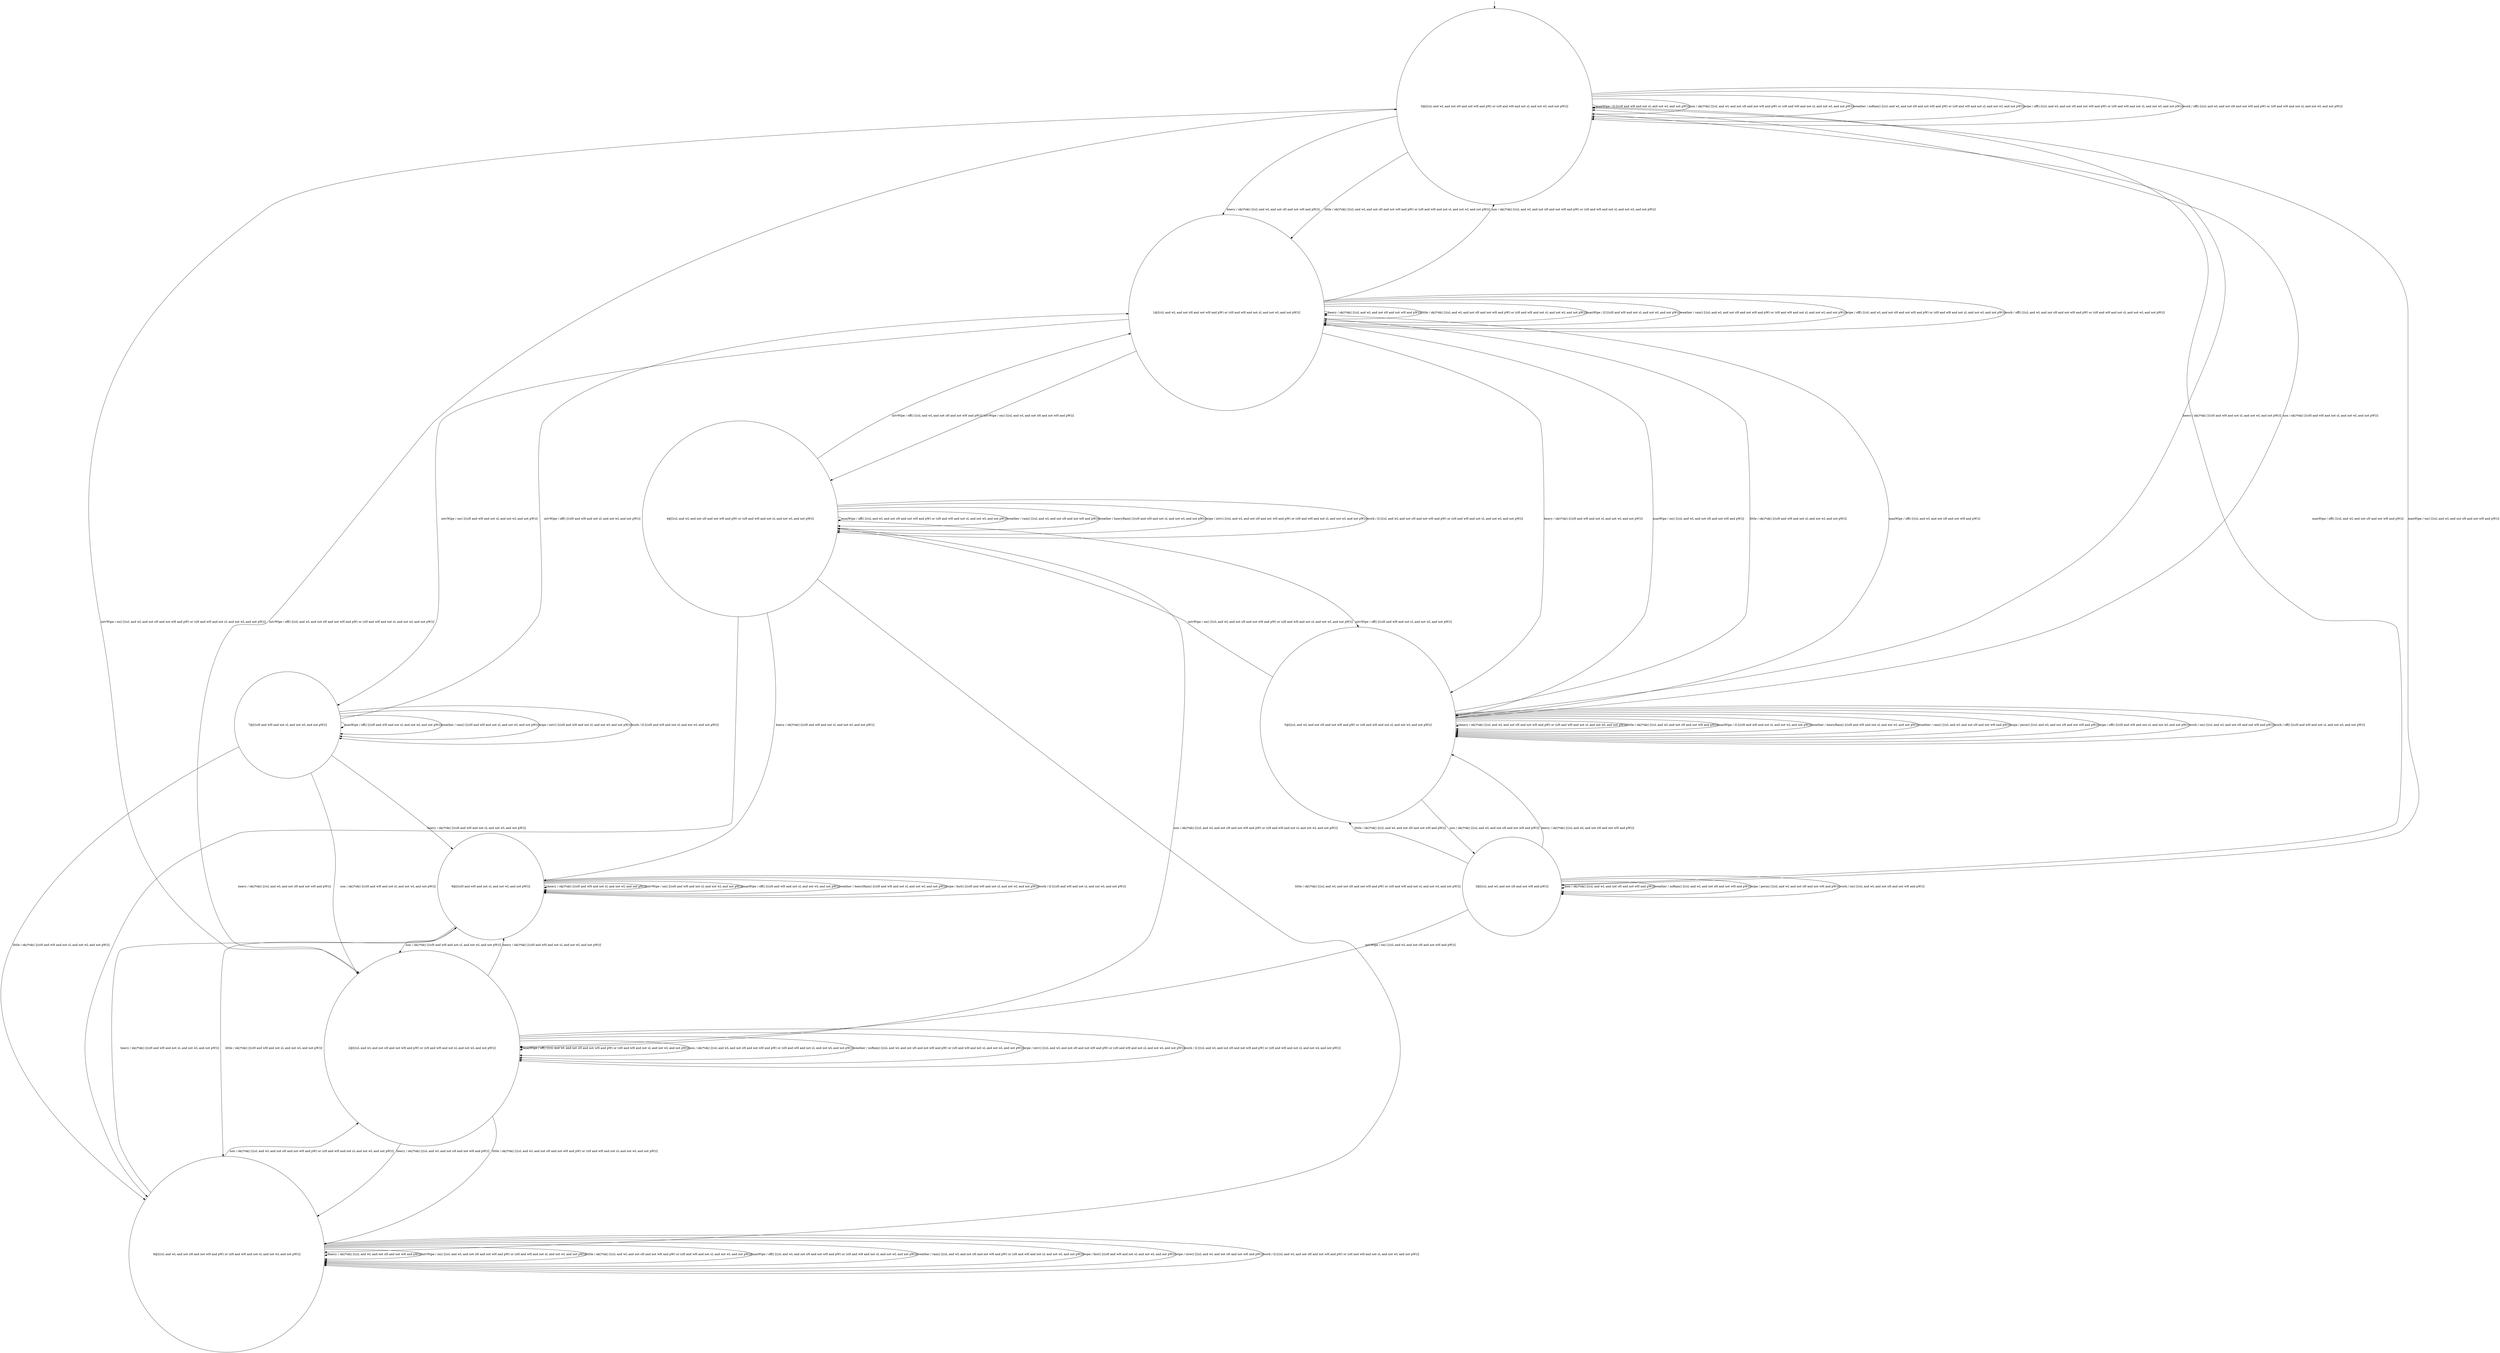 digraph g {
	edge [lblstyle="above, sloped"];
	s0 [shape="circle" label="0@[((sL and wL and not sH and not wH and pW) or (sH and wH and not sL and not wL and not pW))]"];
	s1 [shape="circle" label="1@[((sL and wL and not sH and not wH and pW) or (sH and wH and not sL and not wL and not pW))]"];
	s2 [shape="circle" label="2@[((sL and wL and not sH and not wH and pW) or (sH and wH and not sL and not wL and not pW))]"];
	s3 [shape="circle" label="3@[((sL and wL and not sH and not wH and pW))]"];
	s4 [shape="circle" label="4@[((sL and wL and not sH and not wH and pW) or (sH and wH and not sL and not wL and not pW))]"];
	s5 [shape="circle" label="5@[((sL and wL and not sH and not wH and pW) or (sH and wH and not sL and not wL and not pW))]"];
	s6 [shape="circle" label="6@[((sL and wL and not sH and not wH and pW) or (sH and wH and not sL and not wL and not pW))]"];
	s7 [shape="circle" label="7@[((sH and wH and not sL and not wL and not pW))]"];
	s8 [shape="circle" label="8@[((sH and wH and not sL and not wL and not pW))]"];
	s0 -> s5 [label="heavy / ok()*ok() [((sH and wH and not sL and not wL and not pW))]"];
	s0 -> s1 [label="heavy / ok()*ok() [((sL and wL and not sH and not wH and pW))]"];
	s0 -> s2 [label="intvWipe / on() [((sL and wL and not sH and not wH and pW) or (sH and wH and not sL and not wL and not pW))]"];
	s0 -> s1 [label="little / ok()*ok() [((sL and wL and not sH and not wH and pW) or (sH and wH and not sL and not wL and not pW))]"];
	s0 -> s3 [label="manWipe / on() [((sL and wL and not sH and not wH and pW))]"];
	s0 -> s0 [label="manWipe / Ω [((sH and wH and not sL and not wL and not pW))]"];
	s0 -> s0 [label="non / ok()*ok() [((sL and wL and not sH and not wH and pW) or (sH and wH and not sL and not wL and not pW))]"];
	s0 -> s0 [label="weather / noRain() [((sL and wL and not sH and not wH and pW) or (sH and wH and not sL and not wL and not pW))]"];
	s0 -> s0 [label="wipe / off() [((sL and wL and not sH and not wH and pW) or (sH and wH and not sL and not wL and not pW))]"];
	s0 -> s0 [label="work / off() [((sL and wL and not sH and not wH and pW) or (sH and wH and not sL and not wL and not pW))]"];
	s1 -> s1 [label="heavy / ok()*ok() [((sL and wL and not sH and not wH and pW))]"];
	s1 -> s5 [label="heavy / ok()*ok() [((sH and wH and not sL and not wL and not pW))]"];
	s1 -> s7 [label="intvWipe / on() [((sH and wH and not sL and not wL and not pW))]"];
	s1 -> s4 [label="intvWipe / on() [((sL and wL and not sH and not wH and pW))]"];
	s1 -> s1 [label="little / ok()*ok() [((sL and wL and not sH and not wH and pW) or (sH and wH and not sL and not wL and not pW))]"];
	s1 -> s1 [label="manWipe / Ω [((sH and wH and not sL and not wL and not pW))]"];
	s1 -> s5 [label="manWipe / on() [((sL and wL and not sH and not wH and pW))]"];
	s1 -> s0 [label="non / ok()*ok() [((sL and wL and not sH and not wH and pW) or (sH and wH and not sL and not wL and not pW))]"];
	s1 -> s1 [label="weather / rain() [((sL and wL and not sH and not wH and pW) or (sH and wH and not sL and not wL and not pW))]"];
	s1 -> s1 [label="wipe / off() [((sL and wL and not sH and not wH and pW) or (sH and wH and not sL and not wL and not pW))]"];
	s1 -> s1 [label="work / off() [((sL and wL and not sH and not wH and pW) or (sH and wH and not sL and not wL and not pW))]"];
	s2 -> s6 [label="heavy / ok()*ok() [((sL and wL and not sH and not wH and pW))]"];
	s2 -> s8 [label="heavy / ok()*ok() [((sH and wH and not sL and not wL and not pW))]"];
	s2 -> s0 [label="intvWipe / off() [((sL and wL and not sH and not wH and pW) or (sH and wH and not sL and not wL and not pW))]"];
	s2 -> s6 [label="little / ok()*ok() [((sL and wL and not sH and not wH and pW) or (sH and wH and not sL and not wL and not pW))]"];
	s2 -> s2 [label="manWipe / off() [((sL and wL and not sH and not wH and pW) or (sH and wH and not sL and not wL and not pW))]"];
	s2 -> s2 [label="non / ok()*ok() [((sL and wL and not sH and not wH and pW) or (sH and wH and not sL and not wL and not pW))]"];
	s2 -> s2 [label="weather / noRain() [((sL and wL and not sH and not wH and pW) or (sH and wH and not sL and not wL and not pW))]"];
	s2 -> s2 [label="wipe / intv() [((sL and wL and not sH and not wH and pW) or (sH and wH and not sL and not wL and not pW))]"];
	s2 -> s2 [label="work / Ω [((sL and wL and not sH and not wH and pW) or (sH and wH and not sL and not wL and not pW))]"];
	s3 -> s5 [label="heavy / ok()*ok() [((sL and wL and not sH and not wH and pW))]"];
	s3 -> s2 [label="intvWipe / on() [((sL and wL and not sH and not wH and pW))]"];
	s3 -> s5 [label="little / ok()*ok() [((sL and wL and not sH and not wH and pW))]"];
	s3 -> s0 [label="manWipe / off() [((sL and wL and not sH and not wH and pW))]"];
	s3 -> s3 [label="non / ok()*ok() [((sL and wL and not sH and not wH and pW))]"];
	s3 -> s3 [label="weather / noRain() [((sL and wL and not sH and not wH and pW))]"];
	s3 -> s3 [label="wipe / perm() [((sL and wL and not sH and not wH and pW))]"];
	s3 -> s3 [label="work / on() [((sL and wL and not sH and not wH and pW))]"];
	s4 -> s6 [label="heavy / ok()*ok() [((sL and wL and not sH and not wH and pW))]"];
	s4 -> s8 [label="heavy / ok()*ok() [((sH and wH and not sL and not wL and not pW))]"];
	s4 -> s5 [label="intvWipe / off() [((sH and wH and not sL and not wL and not pW))]"];
	s4 -> s1 [label="intvWipe / off() [((sL and wL and not sH and not wH and pW))]"];
	s4 -> s6 [label="little / ok()*ok() [((sL and wL and not sH and not wH and pW) or (sH and wH and not sL and not wL and not pW))]"];
	s4 -> s4 [label="manWipe / off() [((sL and wL and not sH and not wH and pW) or (sH and wH and not sL and not wL and not pW))]"];
	s4 -> s2 [label="non / ok()*ok() [((sL and wL and not sH and not wH and pW) or (sH and wH and not sL and not wL and not pW))]"];
	s4 -> s4 [label="weather / rain() [((sL and wL and not sH and not wH and pW))]"];
	s4 -> s4 [label="weather / heavyRain() [((sH and wH and not sL and not wL and not pW))]"];
	s4 -> s4 [label="wipe / intv() [((sL and wL and not sH and not wH and pW) or (sH and wH and not sL and not wL and not pW))]"];
	s4 -> s4 [label="work / Ω [((sL and wL and not sH and not wH and pW) or (sH and wH and not sL and not wL and not pW))]"];
	s5 -> s5 [label="heavy / ok()*ok() [((sL and wL and not sH and not wH and pW) or (sH and wH and not sL and not wL and not pW))]"];
	s5 -> s4 [label="intvWipe / on() [((sL and wL and not sH and not wH and pW) or (sH and wH and not sL and not wL and not pW))]"];
	s5 -> s1 [label="little / ok()*ok() [((sH and wH and not sL and not wL and not pW))]"];
	s5 -> s5 [label="little / ok()*ok() [((sL and wL and not sH and not wH and pW))]"];
	s5 -> s1 [label="manWipe / off() [((sL and wL and not sH and not wH and pW))]"];
	s5 -> s5 [label="manWipe / Ω [((sH and wH and not sL and not wL and not pW))]"];
	s5 -> s0 [label="non / ok()*ok() [((sH and wH and not sL and not wL and not pW))]"];
	s5 -> s3 [label="non / ok()*ok() [((sL and wL and not sH and not wH and pW))]"];
	s5 -> s5 [label="weather / heavyRain() [((sH and wH and not sL and not wL and not pW))]"];
	s5 -> s5 [label="weather / rain() [((sL and wL and not sH and not wH and pW))]"];
	s5 -> s5 [label="wipe / perm() [((sL and wL and not sH and not wH and pW))]"];
	s5 -> s5 [label="wipe / off() [((sH and wH and not sL and not wL and not pW))]"];
	s5 -> s5 [label="work / on() [((sL and wL and not sH and not wH and pW))]"];
	s5 -> s5 [label="work / off() [((sH and wH and not sL and not wL and not pW))]"];
	s6 -> s8 [label="heavy / ok()*ok() [((sH and wH and not sL and not wL and not pW))]"];
	s6 -> s6 [label="heavy / ok()*ok() [((sL and wL and not sH and not wH and pW))]"];
	s6 -> s6 [label="intvWipe / on() [((sL and wL and not sH and not wH and pW) or (sH and wH and not sL and not wL and not pW))]"];
	s6 -> s6 [label="little / ok()*ok() [((sL and wL and not sH and not wH and pW) or (sH and wH and not sL and not wL and not pW))]"];
	s6 -> s6 [label="manWipe / off() [((sL and wL and not sH and not wH and pW) or (sH and wH and not sL and not wL and not pW))]"];
	s6 -> s2 [label="non / ok()*ok() [((sL and wL and not sH and not wH and pW) or (sH and wH and not sL and not wL and not pW))]"];
	s6 -> s6 [label="weather / rain() [((sL and wL and not sH and not wH and pW) or (sH and wH and not sL and not wL and not pW))]"];
	s6 -> s6 [label="wipe / fast() [((sH and wH and not sL and not wL and not pW))]"];
	s6 -> s6 [label="wipe / slow() [((sL and wL and not sH and not wH and pW))]"];
	s6 -> s6 [label="work / Ω [((sL and wL and not sH and not wH and pW) or (sH and wH and not sL and not wL and not pW))]"];
	s7 -> s8 [label="heavy / ok()*ok() [((sH and wH and not sL and not wL and not pW))]"];
	s7 -> s1 [label="intvWipe / off() [((sH and wH and not sL and not wL and not pW))]"];
	s7 -> s6 [label="little / ok()*ok() [((sH and wH and not sL and not wL and not pW))]"];
	s7 -> s7 [label="manWipe / off() [((sH and wH and not sL and not wL and not pW))]"];
	s7 -> s2 [label="non / ok()*ok() [((sH and wH and not sL and not wL and not pW))]"];
	s7 -> s7 [label="weather / rain() [((sH and wH and not sL and not wL and not pW))]"];
	s7 -> s7 [label="wipe / intv() [((sH and wH and not sL and not wL and not pW))]"];
	s7 -> s7 [label="work / Ω [((sH and wH and not sL and not wL and not pW))]"];
	s8 -> s8 [label="heavy / ok()*ok() [((sH and wH and not sL and not wL and not pW))]"];
	s8 -> s8 [label="intvWipe / on() [((sH and wH and not sL and not wL and not pW))]"];
	s8 -> s6 [label="little / ok()*ok() [((sH and wH and not sL and not wL and not pW))]"];
	s8 -> s8 [label="manWipe / off() [((sH and wH and not sL and not wL and not pW))]"];
	s8 -> s2 [label="non / ok()*ok() [((sH and wH and not sL and not wL and not pW))]"];
	s8 -> s8 [label="weather / heavyRain() [((sH and wH and not sL and not wL and not pW))]"];
	s8 -> s8 [label="wipe / fast() [((sH and wH and not sL and not wL and not pW))]"];
	s8 -> s8 [label="work / Ω [((sH and wH and not sL and not wL and not pW))]"];
	__start0 [label="" shape="none" width="0" height="0"];
	__start0 -> s0;
}